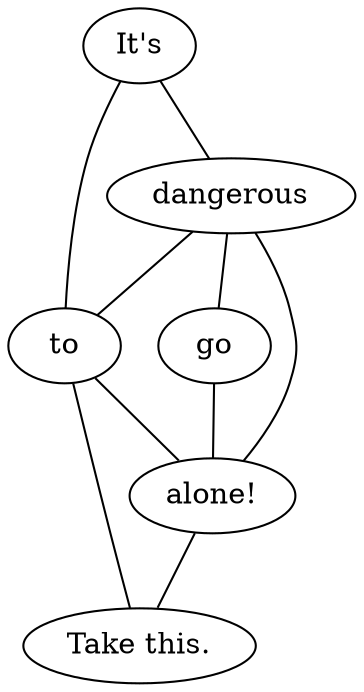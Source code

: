 graph G {
"It's";
"dangerous";
"to";
"go";
"alone!";
"Take this.";

"It's"--"dangerous" ;
"It's"--"to" ;
"dangerous"--"to" ;

"dangerous"--"go" ;
"dangerous"--"alone!" ;
"go"--"alone!" ;

"to"--"alone!" ;
"to"--"Take this." ;
"alone!"--"Take this." ;
}
